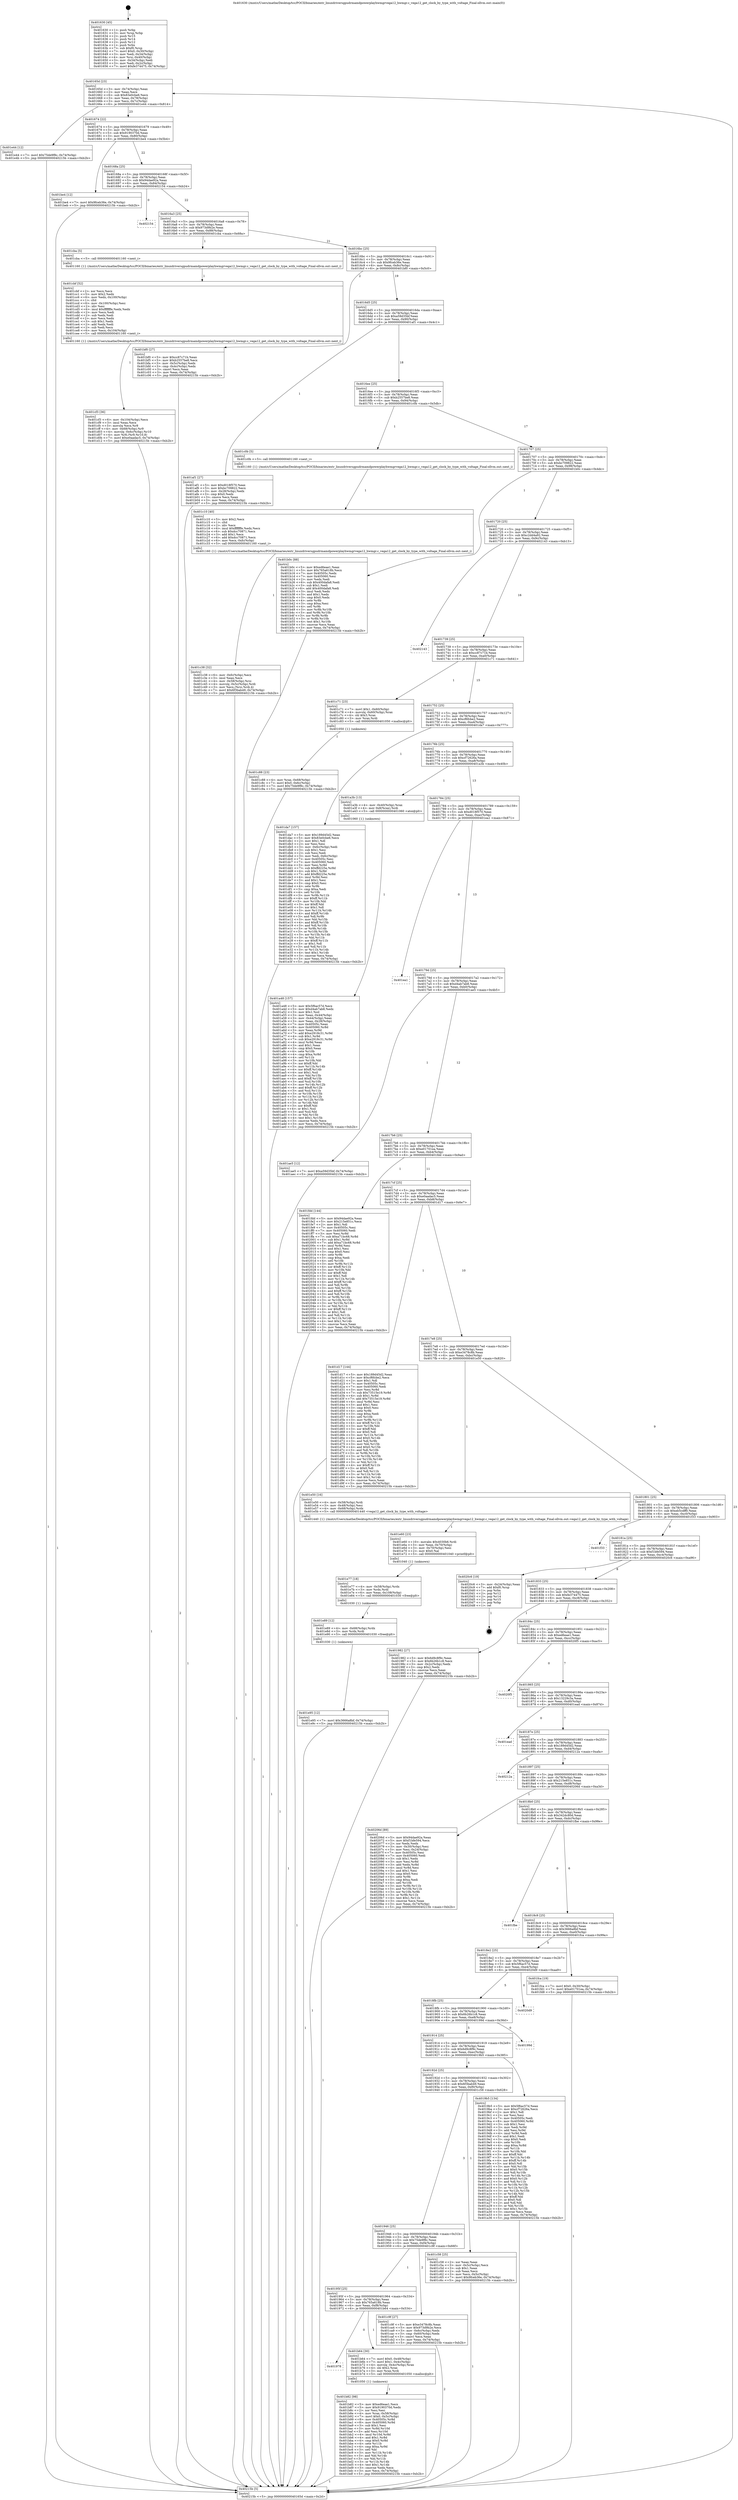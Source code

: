 digraph "0x401630" {
  label = "0x401630 (/mnt/c/Users/mathe/Desktop/tcc/POCII/binaries/extr_linuxdriversgpudrmamdpowerplayhwmgrvega12_hwmgr.c_vega12_get_clock_by_type_with_voltage_Final-ollvm.out::main(0))"
  labelloc = "t"
  node[shape=record]

  Entry [label="",width=0.3,height=0.3,shape=circle,fillcolor=black,style=filled]
  "0x40165d" [label="{
     0x40165d [23]\l
     | [instrs]\l
     &nbsp;&nbsp;0x40165d \<+3\>: mov -0x74(%rbp),%eax\l
     &nbsp;&nbsp;0x401660 \<+2\>: mov %eax,%ecx\l
     &nbsp;&nbsp;0x401662 \<+6\>: sub $0x83e0cbe6,%ecx\l
     &nbsp;&nbsp;0x401668 \<+3\>: mov %eax,-0x78(%rbp)\l
     &nbsp;&nbsp;0x40166b \<+3\>: mov %ecx,-0x7c(%rbp)\l
     &nbsp;&nbsp;0x40166e \<+6\>: je 0000000000401e44 \<main+0x814\>\l
  }"]
  "0x401e44" [label="{
     0x401e44 [12]\l
     | [instrs]\l
     &nbsp;&nbsp;0x401e44 \<+7\>: movl $0x75de9f8c,-0x74(%rbp)\l
     &nbsp;&nbsp;0x401e4b \<+5\>: jmp 000000000040215b \<main+0xb2b\>\l
  }"]
  "0x401674" [label="{
     0x401674 [22]\l
     | [instrs]\l
     &nbsp;&nbsp;0x401674 \<+5\>: jmp 0000000000401679 \<main+0x49\>\l
     &nbsp;&nbsp;0x401679 \<+3\>: mov -0x78(%rbp),%eax\l
     &nbsp;&nbsp;0x40167c \<+5\>: sub $0x9190370d,%eax\l
     &nbsp;&nbsp;0x401681 \<+3\>: mov %eax,-0x80(%rbp)\l
     &nbsp;&nbsp;0x401684 \<+6\>: je 0000000000401be4 \<main+0x5b4\>\l
  }"]
  Exit [label="",width=0.3,height=0.3,shape=circle,fillcolor=black,style=filled,peripheries=2]
  "0x401be4" [label="{
     0x401be4 [12]\l
     | [instrs]\l
     &nbsp;&nbsp;0x401be4 \<+7\>: movl $0x9fceb36e,-0x74(%rbp)\l
     &nbsp;&nbsp;0x401beb \<+5\>: jmp 000000000040215b \<main+0xb2b\>\l
  }"]
  "0x40168a" [label="{
     0x40168a [25]\l
     | [instrs]\l
     &nbsp;&nbsp;0x40168a \<+5\>: jmp 000000000040168f \<main+0x5f\>\l
     &nbsp;&nbsp;0x40168f \<+3\>: mov -0x78(%rbp),%eax\l
     &nbsp;&nbsp;0x401692 \<+5\>: sub $0x94dae92a,%eax\l
     &nbsp;&nbsp;0x401697 \<+6\>: mov %eax,-0x84(%rbp)\l
     &nbsp;&nbsp;0x40169d \<+6\>: je 0000000000402154 \<main+0xb24\>\l
  }"]
  "0x401e95" [label="{
     0x401e95 [12]\l
     | [instrs]\l
     &nbsp;&nbsp;0x401e95 \<+7\>: movl $0x3666a8bf,-0x74(%rbp)\l
     &nbsp;&nbsp;0x401e9c \<+5\>: jmp 000000000040215b \<main+0xb2b\>\l
  }"]
  "0x402154" [label="{
     0x402154\l
  }", style=dashed]
  "0x4016a3" [label="{
     0x4016a3 [25]\l
     | [instrs]\l
     &nbsp;&nbsp;0x4016a3 \<+5\>: jmp 00000000004016a8 \<main+0x78\>\l
     &nbsp;&nbsp;0x4016a8 \<+3\>: mov -0x78(%rbp),%eax\l
     &nbsp;&nbsp;0x4016ab \<+5\>: sub $0x973d9b2e,%eax\l
     &nbsp;&nbsp;0x4016b0 \<+6\>: mov %eax,-0x88(%rbp)\l
     &nbsp;&nbsp;0x4016b6 \<+6\>: je 0000000000401cba \<main+0x68a\>\l
  }"]
  "0x401e89" [label="{
     0x401e89 [12]\l
     | [instrs]\l
     &nbsp;&nbsp;0x401e89 \<+4\>: mov -0x68(%rbp),%rdx\l
     &nbsp;&nbsp;0x401e8d \<+3\>: mov %rdx,%rdi\l
     &nbsp;&nbsp;0x401e90 \<+5\>: call 0000000000401030 \<free@plt\>\l
     | [calls]\l
     &nbsp;&nbsp;0x401030 \{1\} (unknown)\l
  }"]
  "0x401cba" [label="{
     0x401cba [5]\l
     | [instrs]\l
     &nbsp;&nbsp;0x401cba \<+5\>: call 0000000000401160 \<next_i\>\l
     | [calls]\l
     &nbsp;&nbsp;0x401160 \{1\} (/mnt/c/Users/mathe/Desktop/tcc/POCII/binaries/extr_linuxdriversgpudrmamdpowerplayhwmgrvega12_hwmgr.c_vega12_get_clock_by_type_with_voltage_Final-ollvm.out::next_i)\l
  }"]
  "0x4016bc" [label="{
     0x4016bc [25]\l
     | [instrs]\l
     &nbsp;&nbsp;0x4016bc \<+5\>: jmp 00000000004016c1 \<main+0x91\>\l
     &nbsp;&nbsp;0x4016c1 \<+3\>: mov -0x78(%rbp),%eax\l
     &nbsp;&nbsp;0x4016c4 \<+5\>: sub $0x9fceb36e,%eax\l
     &nbsp;&nbsp;0x4016c9 \<+6\>: mov %eax,-0x8c(%rbp)\l
     &nbsp;&nbsp;0x4016cf \<+6\>: je 0000000000401bf0 \<main+0x5c0\>\l
  }"]
  "0x401e77" [label="{
     0x401e77 [18]\l
     | [instrs]\l
     &nbsp;&nbsp;0x401e77 \<+4\>: mov -0x58(%rbp),%rdx\l
     &nbsp;&nbsp;0x401e7b \<+3\>: mov %rdx,%rdi\l
     &nbsp;&nbsp;0x401e7e \<+6\>: mov %eax,-0x108(%rbp)\l
     &nbsp;&nbsp;0x401e84 \<+5\>: call 0000000000401030 \<free@plt\>\l
     | [calls]\l
     &nbsp;&nbsp;0x401030 \{1\} (unknown)\l
  }"]
  "0x401bf0" [label="{
     0x401bf0 [27]\l
     | [instrs]\l
     &nbsp;&nbsp;0x401bf0 \<+5\>: mov $0xcc87c71b,%eax\l
     &nbsp;&nbsp;0x401bf5 \<+5\>: mov $0xb2557be8,%ecx\l
     &nbsp;&nbsp;0x401bfa \<+3\>: mov -0x5c(%rbp),%edx\l
     &nbsp;&nbsp;0x401bfd \<+3\>: cmp -0x4c(%rbp),%edx\l
     &nbsp;&nbsp;0x401c00 \<+3\>: cmovl %ecx,%eax\l
     &nbsp;&nbsp;0x401c03 \<+3\>: mov %eax,-0x74(%rbp)\l
     &nbsp;&nbsp;0x401c06 \<+5\>: jmp 000000000040215b \<main+0xb2b\>\l
  }"]
  "0x4016d5" [label="{
     0x4016d5 [25]\l
     | [instrs]\l
     &nbsp;&nbsp;0x4016d5 \<+5\>: jmp 00000000004016da \<main+0xaa\>\l
     &nbsp;&nbsp;0x4016da \<+3\>: mov -0x78(%rbp),%eax\l
     &nbsp;&nbsp;0x4016dd \<+5\>: sub $0xa59d35bf,%eax\l
     &nbsp;&nbsp;0x4016e2 \<+6\>: mov %eax,-0x90(%rbp)\l
     &nbsp;&nbsp;0x4016e8 \<+6\>: je 0000000000401af1 \<main+0x4c1\>\l
  }"]
  "0x401e60" [label="{
     0x401e60 [23]\l
     | [instrs]\l
     &nbsp;&nbsp;0x401e60 \<+10\>: movabs $0x4030b6,%rdi\l
     &nbsp;&nbsp;0x401e6a \<+3\>: mov %eax,-0x70(%rbp)\l
     &nbsp;&nbsp;0x401e6d \<+3\>: mov -0x70(%rbp),%esi\l
     &nbsp;&nbsp;0x401e70 \<+2\>: mov $0x0,%al\l
     &nbsp;&nbsp;0x401e72 \<+5\>: call 0000000000401040 \<printf@plt\>\l
     | [calls]\l
     &nbsp;&nbsp;0x401040 \{1\} (unknown)\l
  }"]
  "0x401af1" [label="{
     0x401af1 [27]\l
     | [instrs]\l
     &nbsp;&nbsp;0x401af1 \<+5\>: mov $0xd018f570,%eax\l
     &nbsp;&nbsp;0x401af6 \<+5\>: mov $0xbc709822,%ecx\l
     &nbsp;&nbsp;0x401afb \<+3\>: mov -0x28(%rbp),%edx\l
     &nbsp;&nbsp;0x401afe \<+3\>: cmp $0x0,%edx\l
     &nbsp;&nbsp;0x401b01 \<+3\>: cmove %ecx,%eax\l
     &nbsp;&nbsp;0x401b04 \<+3\>: mov %eax,-0x74(%rbp)\l
     &nbsp;&nbsp;0x401b07 \<+5\>: jmp 000000000040215b \<main+0xb2b\>\l
  }"]
  "0x4016ee" [label="{
     0x4016ee [25]\l
     | [instrs]\l
     &nbsp;&nbsp;0x4016ee \<+5\>: jmp 00000000004016f3 \<main+0xc3\>\l
     &nbsp;&nbsp;0x4016f3 \<+3\>: mov -0x78(%rbp),%eax\l
     &nbsp;&nbsp;0x4016f6 \<+5\>: sub $0xb2557be8,%eax\l
     &nbsp;&nbsp;0x4016fb \<+6\>: mov %eax,-0x94(%rbp)\l
     &nbsp;&nbsp;0x401701 \<+6\>: je 0000000000401c0b \<main+0x5db\>\l
  }"]
  "0x401cf3" [label="{
     0x401cf3 [36]\l
     | [instrs]\l
     &nbsp;&nbsp;0x401cf3 \<+6\>: mov -0x104(%rbp),%ecx\l
     &nbsp;&nbsp;0x401cf9 \<+3\>: imul %eax,%ecx\l
     &nbsp;&nbsp;0x401cfc \<+3\>: movslq %ecx,%r8\l
     &nbsp;&nbsp;0x401cff \<+4\>: mov -0x68(%rbp),%r9\l
     &nbsp;&nbsp;0x401d03 \<+4\>: movslq -0x6c(%rbp),%r10\l
     &nbsp;&nbsp;0x401d07 \<+4\>: mov %r8,(%r9,%r10,8)\l
     &nbsp;&nbsp;0x401d0b \<+7\>: movl $0xe0aadac5,-0x74(%rbp)\l
     &nbsp;&nbsp;0x401d12 \<+5\>: jmp 000000000040215b \<main+0xb2b\>\l
  }"]
  "0x401c0b" [label="{
     0x401c0b [5]\l
     | [instrs]\l
     &nbsp;&nbsp;0x401c0b \<+5\>: call 0000000000401160 \<next_i\>\l
     | [calls]\l
     &nbsp;&nbsp;0x401160 \{1\} (/mnt/c/Users/mathe/Desktop/tcc/POCII/binaries/extr_linuxdriversgpudrmamdpowerplayhwmgrvega12_hwmgr.c_vega12_get_clock_by_type_with_voltage_Final-ollvm.out::next_i)\l
  }"]
  "0x401707" [label="{
     0x401707 [25]\l
     | [instrs]\l
     &nbsp;&nbsp;0x401707 \<+5\>: jmp 000000000040170c \<main+0xdc\>\l
     &nbsp;&nbsp;0x40170c \<+3\>: mov -0x78(%rbp),%eax\l
     &nbsp;&nbsp;0x40170f \<+5\>: sub $0xbc709822,%eax\l
     &nbsp;&nbsp;0x401714 \<+6\>: mov %eax,-0x98(%rbp)\l
     &nbsp;&nbsp;0x40171a \<+6\>: je 0000000000401b0c \<main+0x4dc\>\l
  }"]
  "0x401cbf" [label="{
     0x401cbf [52]\l
     | [instrs]\l
     &nbsp;&nbsp;0x401cbf \<+2\>: xor %ecx,%ecx\l
     &nbsp;&nbsp;0x401cc1 \<+5\>: mov $0x2,%edx\l
     &nbsp;&nbsp;0x401cc6 \<+6\>: mov %edx,-0x100(%rbp)\l
     &nbsp;&nbsp;0x401ccc \<+1\>: cltd\l
     &nbsp;&nbsp;0x401ccd \<+6\>: mov -0x100(%rbp),%esi\l
     &nbsp;&nbsp;0x401cd3 \<+2\>: idiv %esi\l
     &nbsp;&nbsp;0x401cd5 \<+6\>: imul $0xfffffffe,%edx,%edx\l
     &nbsp;&nbsp;0x401cdb \<+2\>: mov %ecx,%edi\l
     &nbsp;&nbsp;0x401cdd \<+2\>: sub %edx,%edi\l
     &nbsp;&nbsp;0x401cdf \<+2\>: mov %ecx,%edx\l
     &nbsp;&nbsp;0x401ce1 \<+3\>: sub $0x1,%edx\l
     &nbsp;&nbsp;0x401ce4 \<+2\>: add %edx,%edi\l
     &nbsp;&nbsp;0x401ce6 \<+2\>: sub %edi,%ecx\l
     &nbsp;&nbsp;0x401ce8 \<+6\>: mov %ecx,-0x104(%rbp)\l
     &nbsp;&nbsp;0x401cee \<+5\>: call 0000000000401160 \<next_i\>\l
     | [calls]\l
     &nbsp;&nbsp;0x401160 \{1\} (/mnt/c/Users/mathe/Desktop/tcc/POCII/binaries/extr_linuxdriversgpudrmamdpowerplayhwmgrvega12_hwmgr.c_vega12_get_clock_by_type_with_voltage_Final-ollvm.out::next_i)\l
  }"]
  "0x401b0c" [label="{
     0x401b0c [88]\l
     | [instrs]\l
     &nbsp;&nbsp;0x401b0c \<+5\>: mov $0xed6eae1,%eax\l
     &nbsp;&nbsp;0x401b11 \<+5\>: mov $0x765a618b,%ecx\l
     &nbsp;&nbsp;0x401b16 \<+7\>: mov 0x40505c,%edx\l
     &nbsp;&nbsp;0x401b1d \<+7\>: mov 0x405060,%esi\l
     &nbsp;&nbsp;0x401b24 \<+2\>: mov %edx,%edi\l
     &nbsp;&nbsp;0x401b26 \<+6\>: sub $0x400dafa8,%edi\l
     &nbsp;&nbsp;0x401b2c \<+3\>: sub $0x1,%edi\l
     &nbsp;&nbsp;0x401b2f \<+6\>: add $0x400dafa8,%edi\l
     &nbsp;&nbsp;0x401b35 \<+3\>: imul %edi,%edx\l
     &nbsp;&nbsp;0x401b38 \<+3\>: and $0x1,%edx\l
     &nbsp;&nbsp;0x401b3b \<+3\>: cmp $0x0,%edx\l
     &nbsp;&nbsp;0x401b3e \<+4\>: sete %r8b\l
     &nbsp;&nbsp;0x401b42 \<+3\>: cmp $0xa,%esi\l
     &nbsp;&nbsp;0x401b45 \<+4\>: setl %r9b\l
     &nbsp;&nbsp;0x401b49 \<+3\>: mov %r8b,%r10b\l
     &nbsp;&nbsp;0x401b4c \<+3\>: and %r9b,%r10b\l
     &nbsp;&nbsp;0x401b4f \<+3\>: xor %r9b,%r8b\l
     &nbsp;&nbsp;0x401b52 \<+3\>: or %r8b,%r10b\l
     &nbsp;&nbsp;0x401b55 \<+4\>: test $0x1,%r10b\l
     &nbsp;&nbsp;0x401b59 \<+3\>: cmovne %ecx,%eax\l
     &nbsp;&nbsp;0x401b5c \<+3\>: mov %eax,-0x74(%rbp)\l
     &nbsp;&nbsp;0x401b5f \<+5\>: jmp 000000000040215b \<main+0xb2b\>\l
  }"]
  "0x401720" [label="{
     0x401720 [25]\l
     | [instrs]\l
     &nbsp;&nbsp;0x401720 \<+5\>: jmp 0000000000401725 \<main+0xf5\>\l
     &nbsp;&nbsp;0x401725 \<+3\>: mov -0x78(%rbp),%eax\l
     &nbsp;&nbsp;0x401728 \<+5\>: sub $0xc2dd4a92,%eax\l
     &nbsp;&nbsp;0x40172d \<+6\>: mov %eax,-0x9c(%rbp)\l
     &nbsp;&nbsp;0x401733 \<+6\>: je 0000000000402143 \<main+0xb13\>\l
  }"]
  "0x401c88" [label="{
     0x401c88 [23]\l
     | [instrs]\l
     &nbsp;&nbsp;0x401c88 \<+4\>: mov %rax,-0x68(%rbp)\l
     &nbsp;&nbsp;0x401c8c \<+7\>: movl $0x0,-0x6c(%rbp)\l
     &nbsp;&nbsp;0x401c93 \<+7\>: movl $0x75de9f8c,-0x74(%rbp)\l
     &nbsp;&nbsp;0x401c9a \<+5\>: jmp 000000000040215b \<main+0xb2b\>\l
  }"]
  "0x402143" [label="{
     0x402143\l
  }", style=dashed]
  "0x401739" [label="{
     0x401739 [25]\l
     | [instrs]\l
     &nbsp;&nbsp;0x401739 \<+5\>: jmp 000000000040173e \<main+0x10e\>\l
     &nbsp;&nbsp;0x40173e \<+3\>: mov -0x78(%rbp),%eax\l
     &nbsp;&nbsp;0x401741 \<+5\>: sub $0xcc87c71b,%eax\l
     &nbsp;&nbsp;0x401746 \<+6\>: mov %eax,-0xa0(%rbp)\l
     &nbsp;&nbsp;0x40174c \<+6\>: je 0000000000401c71 \<main+0x641\>\l
  }"]
  "0x401c38" [label="{
     0x401c38 [32]\l
     | [instrs]\l
     &nbsp;&nbsp;0x401c38 \<+6\>: mov -0xfc(%rbp),%ecx\l
     &nbsp;&nbsp;0x401c3e \<+3\>: imul %eax,%ecx\l
     &nbsp;&nbsp;0x401c41 \<+4\>: mov -0x58(%rbp),%rsi\l
     &nbsp;&nbsp;0x401c45 \<+4\>: movslq -0x5c(%rbp),%rdi\l
     &nbsp;&nbsp;0x401c49 \<+3\>: mov %ecx,(%rsi,%rdi,4)\l
     &nbsp;&nbsp;0x401c4c \<+7\>: movl $0x6f3bab49,-0x74(%rbp)\l
     &nbsp;&nbsp;0x401c53 \<+5\>: jmp 000000000040215b \<main+0xb2b\>\l
  }"]
  "0x401c71" [label="{
     0x401c71 [23]\l
     | [instrs]\l
     &nbsp;&nbsp;0x401c71 \<+7\>: movl $0x1,-0x60(%rbp)\l
     &nbsp;&nbsp;0x401c78 \<+4\>: movslq -0x60(%rbp),%rax\l
     &nbsp;&nbsp;0x401c7c \<+4\>: shl $0x3,%rax\l
     &nbsp;&nbsp;0x401c80 \<+3\>: mov %rax,%rdi\l
     &nbsp;&nbsp;0x401c83 \<+5\>: call 0000000000401050 \<malloc@plt\>\l
     | [calls]\l
     &nbsp;&nbsp;0x401050 \{1\} (unknown)\l
  }"]
  "0x401752" [label="{
     0x401752 [25]\l
     | [instrs]\l
     &nbsp;&nbsp;0x401752 \<+5\>: jmp 0000000000401757 \<main+0x127\>\l
     &nbsp;&nbsp;0x401757 \<+3\>: mov -0x78(%rbp),%eax\l
     &nbsp;&nbsp;0x40175a \<+5\>: sub $0xcf6fcbe2,%eax\l
     &nbsp;&nbsp;0x40175f \<+6\>: mov %eax,-0xa4(%rbp)\l
     &nbsp;&nbsp;0x401765 \<+6\>: je 0000000000401da7 \<main+0x777\>\l
  }"]
  "0x401c10" [label="{
     0x401c10 [40]\l
     | [instrs]\l
     &nbsp;&nbsp;0x401c10 \<+5\>: mov $0x2,%ecx\l
     &nbsp;&nbsp;0x401c15 \<+1\>: cltd\l
     &nbsp;&nbsp;0x401c16 \<+2\>: idiv %ecx\l
     &nbsp;&nbsp;0x401c18 \<+6\>: imul $0xfffffffe,%edx,%ecx\l
     &nbsp;&nbsp;0x401c1e \<+6\>: sub $0xdcc70871,%ecx\l
     &nbsp;&nbsp;0x401c24 \<+3\>: add $0x1,%ecx\l
     &nbsp;&nbsp;0x401c27 \<+6\>: add $0xdcc70871,%ecx\l
     &nbsp;&nbsp;0x401c2d \<+6\>: mov %ecx,-0xfc(%rbp)\l
     &nbsp;&nbsp;0x401c33 \<+5\>: call 0000000000401160 \<next_i\>\l
     | [calls]\l
     &nbsp;&nbsp;0x401160 \{1\} (/mnt/c/Users/mathe/Desktop/tcc/POCII/binaries/extr_linuxdriversgpudrmamdpowerplayhwmgrvega12_hwmgr.c_vega12_get_clock_by_type_with_voltage_Final-ollvm.out::next_i)\l
  }"]
  "0x401da7" [label="{
     0x401da7 [157]\l
     | [instrs]\l
     &nbsp;&nbsp;0x401da7 \<+5\>: mov $0x189d45d2,%eax\l
     &nbsp;&nbsp;0x401dac \<+5\>: mov $0x83e0cbe6,%ecx\l
     &nbsp;&nbsp;0x401db1 \<+2\>: mov $0x1,%dl\l
     &nbsp;&nbsp;0x401db3 \<+2\>: xor %esi,%esi\l
     &nbsp;&nbsp;0x401db5 \<+3\>: mov -0x6c(%rbp),%edi\l
     &nbsp;&nbsp;0x401db8 \<+3\>: sub $0x1,%esi\l
     &nbsp;&nbsp;0x401dbb \<+2\>: sub %esi,%edi\l
     &nbsp;&nbsp;0x401dbd \<+3\>: mov %edi,-0x6c(%rbp)\l
     &nbsp;&nbsp;0x401dc0 \<+7\>: mov 0x40505c,%esi\l
     &nbsp;&nbsp;0x401dc7 \<+7\>: mov 0x405060,%edi\l
     &nbsp;&nbsp;0x401dce \<+3\>: mov %esi,%r8d\l
     &nbsp;&nbsp;0x401dd1 \<+7\>: sub $0xffd225e,%r8d\l
     &nbsp;&nbsp;0x401dd8 \<+4\>: sub $0x1,%r8d\l
     &nbsp;&nbsp;0x401ddc \<+7\>: add $0xffd225e,%r8d\l
     &nbsp;&nbsp;0x401de3 \<+4\>: imul %r8d,%esi\l
     &nbsp;&nbsp;0x401de7 \<+3\>: and $0x1,%esi\l
     &nbsp;&nbsp;0x401dea \<+3\>: cmp $0x0,%esi\l
     &nbsp;&nbsp;0x401ded \<+4\>: sete %r9b\l
     &nbsp;&nbsp;0x401df1 \<+3\>: cmp $0xa,%edi\l
     &nbsp;&nbsp;0x401df4 \<+4\>: setl %r10b\l
     &nbsp;&nbsp;0x401df8 \<+3\>: mov %r9b,%r11b\l
     &nbsp;&nbsp;0x401dfb \<+4\>: xor $0xff,%r11b\l
     &nbsp;&nbsp;0x401dff \<+3\>: mov %r10b,%bl\l
     &nbsp;&nbsp;0x401e02 \<+3\>: xor $0xff,%bl\l
     &nbsp;&nbsp;0x401e05 \<+3\>: xor $0x1,%dl\l
     &nbsp;&nbsp;0x401e08 \<+3\>: mov %r11b,%r14b\l
     &nbsp;&nbsp;0x401e0b \<+4\>: and $0xff,%r14b\l
     &nbsp;&nbsp;0x401e0f \<+3\>: and %dl,%r9b\l
     &nbsp;&nbsp;0x401e12 \<+3\>: mov %bl,%r15b\l
     &nbsp;&nbsp;0x401e15 \<+4\>: and $0xff,%r15b\l
     &nbsp;&nbsp;0x401e19 \<+3\>: and %dl,%r10b\l
     &nbsp;&nbsp;0x401e1c \<+3\>: or %r9b,%r14b\l
     &nbsp;&nbsp;0x401e1f \<+3\>: or %r10b,%r15b\l
     &nbsp;&nbsp;0x401e22 \<+3\>: xor %r15b,%r14b\l
     &nbsp;&nbsp;0x401e25 \<+3\>: or %bl,%r11b\l
     &nbsp;&nbsp;0x401e28 \<+4\>: xor $0xff,%r11b\l
     &nbsp;&nbsp;0x401e2c \<+3\>: or $0x1,%dl\l
     &nbsp;&nbsp;0x401e2f \<+3\>: and %dl,%r11b\l
     &nbsp;&nbsp;0x401e32 \<+3\>: or %r11b,%r14b\l
     &nbsp;&nbsp;0x401e35 \<+4\>: test $0x1,%r14b\l
     &nbsp;&nbsp;0x401e39 \<+3\>: cmovne %ecx,%eax\l
     &nbsp;&nbsp;0x401e3c \<+3\>: mov %eax,-0x74(%rbp)\l
     &nbsp;&nbsp;0x401e3f \<+5\>: jmp 000000000040215b \<main+0xb2b\>\l
  }"]
  "0x40176b" [label="{
     0x40176b [25]\l
     | [instrs]\l
     &nbsp;&nbsp;0x40176b \<+5\>: jmp 0000000000401770 \<main+0x140\>\l
     &nbsp;&nbsp;0x401770 \<+3\>: mov -0x78(%rbp),%eax\l
     &nbsp;&nbsp;0x401773 \<+5\>: sub $0xcf72626a,%eax\l
     &nbsp;&nbsp;0x401778 \<+6\>: mov %eax,-0xa8(%rbp)\l
     &nbsp;&nbsp;0x40177e \<+6\>: je 0000000000401a3b \<main+0x40b\>\l
  }"]
  "0x401b82" [label="{
     0x401b82 [98]\l
     | [instrs]\l
     &nbsp;&nbsp;0x401b82 \<+5\>: mov $0xed6eae1,%ecx\l
     &nbsp;&nbsp;0x401b87 \<+5\>: mov $0x9190370d,%edx\l
     &nbsp;&nbsp;0x401b8c \<+2\>: xor %esi,%esi\l
     &nbsp;&nbsp;0x401b8e \<+4\>: mov %rax,-0x58(%rbp)\l
     &nbsp;&nbsp;0x401b92 \<+7\>: movl $0x0,-0x5c(%rbp)\l
     &nbsp;&nbsp;0x401b99 \<+8\>: mov 0x40505c,%r8d\l
     &nbsp;&nbsp;0x401ba1 \<+8\>: mov 0x405060,%r9d\l
     &nbsp;&nbsp;0x401ba9 \<+3\>: sub $0x1,%esi\l
     &nbsp;&nbsp;0x401bac \<+3\>: mov %r8d,%r10d\l
     &nbsp;&nbsp;0x401baf \<+3\>: add %esi,%r10d\l
     &nbsp;&nbsp;0x401bb2 \<+4\>: imul %r10d,%r8d\l
     &nbsp;&nbsp;0x401bb6 \<+4\>: and $0x1,%r8d\l
     &nbsp;&nbsp;0x401bba \<+4\>: cmp $0x0,%r8d\l
     &nbsp;&nbsp;0x401bbe \<+4\>: sete %r11b\l
     &nbsp;&nbsp;0x401bc2 \<+4\>: cmp $0xa,%r9d\l
     &nbsp;&nbsp;0x401bc6 \<+3\>: setl %bl\l
     &nbsp;&nbsp;0x401bc9 \<+3\>: mov %r11b,%r14b\l
     &nbsp;&nbsp;0x401bcc \<+3\>: and %bl,%r14b\l
     &nbsp;&nbsp;0x401bcf \<+3\>: xor %bl,%r11b\l
     &nbsp;&nbsp;0x401bd2 \<+3\>: or %r11b,%r14b\l
     &nbsp;&nbsp;0x401bd5 \<+4\>: test $0x1,%r14b\l
     &nbsp;&nbsp;0x401bd9 \<+3\>: cmovne %edx,%ecx\l
     &nbsp;&nbsp;0x401bdc \<+3\>: mov %ecx,-0x74(%rbp)\l
     &nbsp;&nbsp;0x401bdf \<+5\>: jmp 000000000040215b \<main+0xb2b\>\l
  }"]
  "0x401a3b" [label="{
     0x401a3b [13]\l
     | [instrs]\l
     &nbsp;&nbsp;0x401a3b \<+4\>: mov -0x40(%rbp),%rax\l
     &nbsp;&nbsp;0x401a3f \<+4\>: mov 0x8(%rax),%rdi\l
     &nbsp;&nbsp;0x401a43 \<+5\>: call 0000000000401060 \<atoi@plt\>\l
     | [calls]\l
     &nbsp;&nbsp;0x401060 \{1\} (unknown)\l
  }"]
  "0x401784" [label="{
     0x401784 [25]\l
     | [instrs]\l
     &nbsp;&nbsp;0x401784 \<+5\>: jmp 0000000000401789 \<main+0x159\>\l
     &nbsp;&nbsp;0x401789 \<+3\>: mov -0x78(%rbp),%eax\l
     &nbsp;&nbsp;0x40178c \<+5\>: sub $0xd018f570,%eax\l
     &nbsp;&nbsp;0x401791 \<+6\>: mov %eax,-0xac(%rbp)\l
     &nbsp;&nbsp;0x401797 \<+6\>: je 0000000000401ea1 \<main+0x871\>\l
  }"]
  "0x401978" [label="{
     0x401978\l
  }", style=dashed]
  "0x401ea1" [label="{
     0x401ea1\l
  }", style=dashed]
  "0x40179d" [label="{
     0x40179d [25]\l
     | [instrs]\l
     &nbsp;&nbsp;0x40179d \<+5\>: jmp 00000000004017a2 \<main+0x172\>\l
     &nbsp;&nbsp;0x4017a2 \<+3\>: mov -0x78(%rbp),%eax\l
     &nbsp;&nbsp;0x4017a5 \<+5\>: sub $0xd4ab7ab8,%eax\l
     &nbsp;&nbsp;0x4017aa \<+6\>: mov %eax,-0xb0(%rbp)\l
     &nbsp;&nbsp;0x4017b0 \<+6\>: je 0000000000401ae5 \<main+0x4b5\>\l
  }"]
  "0x401b64" [label="{
     0x401b64 [30]\l
     | [instrs]\l
     &nbsp;&nbsp;0x401b64 \<+7\>: movl $0x0,-0x48(%rbp)\l
     &nbsp;&nbsp;0x401b6b \<+7\>: movl $0x1,-0x4c(%rbp)\l
     &nbsp;&nbsp;0x401b72 \<+4\>: movslq -0x4c(%rbp),%rax\l
     &nbsp;&nbsp;0x401b76 \<+4\>: shl $0x2,%rax\l
     &nbsp;&nbsp;0x401b7a \<+3\>: mov %rax,%rdi\l
     &nbsp;&nbsp;0x401b7d \<+5\>: call 0000000000401050 \<malloc@plt\>\l
     | [calls]\l
     &nbsp;&nbsp;0x401050 \{1\} (unknown)\l
  }"]
  "0x401ae5" [label="{
     0x401ae5 [12]\l
     | [instrs]\l
     &nbsp;&nbsp;0x401ae5 \<+7\>: movl $0xa59d35bf,-0x74(%rbp)\l
     &nbsp;&nbsp;0x401aec \<+5\>: jmp 000000000040215b \<main+0xb2b\>\l
  }"]
  "0x4017b6" [label="{
     0x4017b6 [25]\l
     | [instrs]\l
     &nbsp;&nbsp;0x4017b6 \<+5\>: jmp 00000000004017bb \<main+0x18b\>\l
     &nbsp;&nbsp;0x4017bb \<+3\>: mov -0x78(%rbp),%eax\l
     &nbsp;&nbsp;0x4017be \<+5\>: sub $0xe01701ea,%eax\l
     &nbsp;&nbsp;0x4017c3 \<+6\>: mov %eax,-0xb4(%rbp)\l
     &nbsp;&nbsp;0x4017c9 \<+6\>: je 0000000000401fdd \<main+0x9ad\>\l
  }"]
  "0x40195f" [label="{
     0x40195f [25]\l
     | [instrs]\l
     &nbsp;&nbsp;0x40195f \<+5\>: jmp 0000000000401964 \<main+0x334\>\l
     &nbsp;&nbsp;0x401964 \<+3\>: mov -0x78(%rbp),%eax\l
     &nbsp;&nbsp;0x401967 \<+5\>: sub $0x765a618b,%eax\l
     &nbsp;&nbsp;0x40196c \<+6\>: mov %eax,-0xf8(%rbp)\l
     &nbsp;&nbsp;0x401972 \<+6\>: je 0000000000401b64 \<main+0x534\>\l
  }"]
  "0x401fdd" [label="{
     0x401fdd [144]\l
     | [instrs]\l
     &nbsp;&nbsp;0x401fdd \<+5\>: mov $0x94dae92a,%eax\l
     &nbsp;&nbsp;0x401fe2 \<+5\>: mov $0x215e851c,%ecx\l
     &nbsp;&nbsp;0x401fe7 \<+2\>: mov $0x1,%dl\l
     &nbsp;&nbsp;0x401fe9 \<+7\>: mov 0x40505c,%esi\l
     &nbsp;&nbsp;0x401ff0 \<+7\>: mov 0x405060,%edi\l
     &nbsp;&nbsp;0x401ff7 \<+3\>: mov %esi,%r8d\l
     &nbsp;&nbsp;0x401ffa \<+7\>: sub $0xa71bc68,%r8d\l
     &nbsp;&nbsp;0x402001 \<+4\>: sub $0x1,%r8d\l
     &nbsp;&nbsp;0x402005 \<+7\>: add $0xa71bc68,%r8d\l
     &nbsp;&nbsp;0x40200c \<+4\>: imul %r8d,%esi\l
     &nbsp;&nbsp;0x402010 \<+3\>: and $0x1,%esi\l
     &nbsp;&nbsp;0x402013 \<+3\>: cmp $0x0,%esi\l
     &nbsp;&nbsp;0x402016 \<+4\>: sete %r9b\l
     &nbsp;&nbsp;0x40201a \<+3\>: cmp $0xa,%edi\l
     &nbsp;&nbsp;0x40201d \<+4\>: setl %r10b\l
     &nbsp;&nbsp;0x402021 \<+3\>: mov %r9b,%r11b\l
     &nbsp;&nbsp;0x402024 \<+4\>: xor $0xff,%r11b\l
     &nbsp;&nbsp;0x402028 \<+3\>: mov %r10b,%bl\l
     &nbsp;&nbsp;0x40202b \<+3\>: xor $0xff,%bl\l
     &nbsp;&nbsp;0x40202e \<+3\>: xor $0x1,%dl\l
     &nbsp;&nbsp;0x402031 \<+3\>: mov %r11b,%r14b\l
     &nbsp;&nbsp;0x402034 \<+4\>: and $0xff,%r14b\l
     &nbsp;&nbsp;0x402038 \<+3\>: and %dl,%r9b\l
     &nbsp;&nbsp;0x40203b \<+3\>: mov %bl,%r15b\l
     &nbsp;&nbsp;0x40203e \<+4\>: and $0xff,%r15b\l
     &nbsp;&nbsp;0x402042 \<+3\>: and %dl,%r10b\l
     &nbsp;&nbsp;0x402045 \<+3\>: or %r9b,%r14b\l
     &nbsp;&nbsp;0x402048 \<+3\>: or %r10b,%r15b\l
     &nbsp;&nbsp;0x40204b \<+3\>: xor %r15b,%r14b\l
     &nbsp;&nbsp;0x40204e \<+3\>: or %bl,%r11b\l
     &nbsp;&nbsp;0x402051 \<+4\>: xor $0xff,%r11b\l
     &nbsp;&nbsp;0x402055 \<+3\>: or $0x1,%dl\l
     &nbsp;&nbsp;0x402058 \<+3\>: and %dl,%r11b\l
     &nbsp;&nbsp;0x40205b \<+3\>: or %r11b,%r14b\l
     &nbsp;&nbsp;0x40205e \<+4\>: test $0x1,%r14b\l
     &nbsp;&nbsp;0x402062 \<+3\>: cmovne %ecx,%eax\l
     &nbsp;&nbsp;0x402065 \<+3\>: mov %eax,-0x74(%rbp)\l
     &nbsp;&nbsp;0x402068 \<+5\>: jmp 000000000040215b \<main+0xb2b\>\l
  }"]
  "0x4017cf" [label="{
     0x4017cf [25]\l
     | [instrs]\l
     &nbsp;&nbsp;0x4017cf \<+5\>: jmp 00000000004017d4 \<main+0x1a4\>\l
     &nbsp;&nbsp;0x4017d4 \<+3\>: mov -0x78(%rbp),%eax\l
     &nbsp;&nbsp;0x4017d7 \<+5\>: sub $0xe0aadac5,%eax\l
     &nbsp;&nbsp;0x4017dc \<+6\>: mov %eax,-0xb8(%rbp)\l
     &nbsp;&nbsp;0x4017e2 \<+6\>: je 0000000000401d17 \<main+0x6e7\>\l
  }"]
  "0x401c9f" [label="{
     0x401c9f [27]\l
     | [instrs]\l
     &nbsp;&nbsp;0x401c9f \<+5\>: mov $0xe3478c8b,%eax\l
     &nbsp;&nbsp;0x401ca4 \<+5\>: mov $0x973d9b2e,%ecx\l
     &nbsp;&nbsp;0x401ca9 \<+3\>: mov -0x6c(%rbp),%edx\l
     &nbsp;&nbsp;0x401cac \<+3\>: cmp -0x60(%rbp),%edx\l
     &nbsp;&nbsp;0x401caf \<+3\>: cmovl %ecx,%eax\l
     &nbsp;&nbsp;0x401cb2 \<+3\>: mov %eax,-0x74(%rbp)\l
     &nbsp;&nbsp;0x401cb5 \<+5\>: jmp 000000000040215b \<main+0xb2b\>\l
  }"]
  "0x401d17" [label="{
     0x401d17 [144]\l
     | [instrs]\l
     &nbsp;&nbsp;0x401d17 \<+5\>: mov $0x189d45d2,%eax\l
     &nbsp;&nbsp;0x401d1c \<+5\>: mov $0xcf6fcbe2,%ecx\l
     &nbsp;&nbsp;0x401d21 \<+2\>: mov $0x1,%dl\l
     &nbsp;&nbsp;0x401d23 \<+7\>: mov 0x40505c,%esi\l
     &nbsp;&nbsp;0x401d2a \<+7\>: mov 0x405060,%edi\l
     &nbsp;&nbsp;0x401d31 \<+3\>: mov %esi,%r8d\l
     &nbsp;&nbsp;0x401d34 \<+7\>: sub $0x73515e19,%r8d\l
     &nbsp;&nbsp;0x401d3b \<+4\>: sub $0x1,%r8d\l
     &nbsp;&nbsp;0x401d3f \<+7\>: add $0x73515e19,%r8d\l
     &nbsp;&nbsp;0x401d46 \<+4\>: imul %r8d,%esi\l
     &nbsp;&nbsp;0x401d4a \<+3\>: and $0x1,%esi\l
     &nbsp;&nbsp;0x401d4d \<+3\>: cmp $0x0,%esi\l
     &nbsp;&nbsp;0x401d50 \<+4\>: sete %r9b\l
     &nbsp;&nbsp;0x401d54 \<+3\>: cmp $0xa,%edi\l
     &nbsp;&nbsp;0x401d57 \<+4\>: setl %r10b\l
     &nbsp;&nbsp;0x401d5b \<+3\>: mov %r9b,%r11b\l
     &nbsp;&nbsp;0x401d5e \<+4\>: xor $0xff,%r11b\l
     &nbsp;&nbsp;0x401d62 \<+3\>: mov %r10b,%bl\l
     &nbsp;&nbsp;0x401d65 \<+3\>: xor $0xff,%bl\l
     &nbsp;&nbsp;0x401d68 \<+3\>: xor $0x0,%dl\l
     &nbsp;&nbsp;0x401d6b \<+3\>: mov %r11b,%r14b\l
     &nbsp;&nbsp;0x401d6e \<+4\>: and $0x0,%r14b\l
     &nbsp;&nbsp;0x401d72 \<+3\>: and %dl,%r9b\l
     &nbsp;&nbsp;0x401d75 \<+3\>: mov %bl,%r15b\l
     &nbsp;&nbsp;0x401d78 \<+4\>: and $0x0,%r15b\l
     &nbsp;&nbsp;0x401d7c \<+3\>: and %dl,%r10b\l
     &nbsp;&nbsp;0x401d7f \<+3\>: or %r9b,%r14b\l
     &nbsp;&nbsp;0x401d82 \<+3\>: or %r10b,%r15b\l
     &nbsp;&nbsp;0x401d85 \<+3\>: xor %r15b,%r14b\l
     &nbsp;&nbsp;0x401d88 \<+3\>: or %bl,%r11b\l
     &nbsp;&nbsp;0x401d8b \<+4\>: xor $0xff,%r11b\l
     &nbsp;&nbsp;0x401d8f \<+3\>: or $0x0,%dl\l
     &nbsp;&nbsp;0x401d92 \<+3\>: and %dl,%r11b\l
     &nbsp;&nbsp;0x401d95 \<+3\>: or %r11b,%r14b\l
     &nbsp;&nbsp;0x401d98 \<+4\>: test $0x1,%r14b\l
     &nbsp;&nbsp;0x401d9c \<+3\>: cmovne %ecx,%eax\l
     &nbsp;&nbsp;0x401d9f \<+3\>: mov %eax,-0x74(%rbp)\l
     &nbsp;&nbsp;0x401da2 \<+5\>: jmp 000000000040215b \<main+0xb2b\>\l
  }"]
  "0x4017e8" [label="{
     0x4017e8 [25]\l
     | [instrs]\l
     &nbsp;&nbsp;0x4017e8 \<+5\>: jmp 00000000004017ed \<main+0x1bd\>\l
     &nbsp;&nbsp;0x4017ed \<+3\>: mov -0x78(%rbp),%eax\l
     &nbsp;&nbsp;0x4017f0 \<+5\>: sub $0xe3478c8b,%eax\l
     &nbsp;&nbsp;0x4017f5 \<+6\>: mov %eax,-0xbc(%rbp)\l
     &nbsp;&nbsp;0x4017fb \<+6\>: je 0000000000401e50 \<main+0x820\>\l
  }"]
  "0x401946" [label="{
     0x401946 [25]\l
     | [instrs]\l
     &nbsp;&nbsp;0x401946 \<+5\>: jmp 000000000040194b \<main+0x31b\>\l
     &nbsp;&nbsp;0x40194b \<+3\>: mov -0x78(%rbp),%eax\l
     &nbsp;&nbsp;0x40194e \<+5\>: sub $0x75de9f8c,%eax\l
     &nbsp;&nbsp;0x401953 \<+6\>: mov %eax,-0xf4(%rbp)\l
     &nbsp;&nbsp;0x401959 \<+6\>: je 0000000000401c9f \<main+0x66f\>\l
  }"]
  "0x401e50" [label="{
     0x401e50 [16]\l
     | [instrs]\l
     &nbsp;&nbsp;0x401e50 \<+4\>: mov -0x58(%rbp),%rdi\l
     &nbsp;&nbsp;0x401e54 \<+3\>: mov -0x48(%rbp),%esi\l
     &nbsp;&nbsp;0x401e57 \<+4\>: mov -0x68(%rbp),%rdx\l
     &nbsp;&nbsp;0x401e5b \<+5\>: call 0000000000401440 \<vega12_get_clock_by_type_with_voltage\>\l
     | [calls]\l
     &nbsp;&nbsp;0x401440 \{1\} (/mnt/c/Users/mathe/Desktop/tcc/POCII/binaries/extr_linuxdriversgpudrmamdpowerplayhwmgrvega12_hwmgr.c_vega12_get_clock_by_type_with_voltage_Final-ollvm.out::vega12_get_clock_by_type_with_voltage)\l
  }"]
  "0x401801" [label="{
     0x401801 [25]\l
     | [instrs]\l
     &nbsp;&nbsp;0x401801 \<+5\>: jmp 0000000000401806 \<main+0x1d6\>\l
     &nbsp;&nbsp;0x401806 \<+3\>: mov -0x78(%rbp),%eax\l
     &nbsp;&nbsp;0x401809 \<+5\>: sub $0xeb5cdff0,%eax\l
     &nbsp;&nbsp;0x40180e \<+6\>: mov %eax,-0xc0(%rbp)\l
     &nbsp;&nbsp;0x401814 \<+6\>: je 0000000000401f33 \<main+0x903\>\l
  }"]
  "0x401c58" [label="{
     0x401c58 [25]\l
     | [instrs]\l
     &nbsp;&nbsp;0x401c58 \<+2\>: xor %eax,%eax\l
     &nbsp;&nbsp;0x401c5a \<+3\>: mov -0x5c(%rbp),%ecx\l
     &nbsp;&nbsp;0x401c5d \<+3\>: sub $0x1,%eax\l
     &nbsp;&nbsp;0x401c60 \<+2\>: sub %eax,%ecx\l
     &nbsp;&nbsp;0x401c62 \<+3\>: mov %ecx,-0x5c(%rbp)\l
     &nbsp;&nbsp;0x401c65 \<+7\>: movl $0x9fceb36e,-0x74(%rbp)\l
     &nbsp;&nbsp;0x401c6c \<+5\>: jmp 000000000040215b \<main+0xb2b\>\l
  }"]
  "0x401f33" [label="{
     0x401f33\l
  }", style=dashed]
  "0x40181a" [label="{
     0x40181a [25]\l
     | [instrs]\l
     &nbsp;&nbsp;0x40181a \<+5\>: jmp 000000000040181f \<main+0x1ef\>\l
     &nbsp;&nbsp;0x40181f \<+3\>: mov -0x78(%rbp),%eax\l
     &nbsp;&nbsp;0x401822 \<+5\>: sub $0xf1bfe594,%eax\l
     &nbsp;&nbsp;0x401827 \<+6\>: mov %eax,-0xc4(%rbp)\l
     &nbsp;&nbsp;0x40182d \<+6\>: je 00000000004020c6 \<main+0xa96\>\l
  }"]
  "0x401a48" [label="{
     0x401a48 [157]\l
     | [instrs]\l
     &nbsp;&nbsp;0x401a48 \<+5\>: mov $0x5f6ac57d,%ecx\l
     &nbsp;&nbsp;0x401a4d \<+5\>: mov $0xd4ab7ab8,%edx\l
     &nbsp;&nbsp;0x401a52 \<+3\>: mov $0x1,%sil\l
     &nbsp;&nbsp;0x401a55 \<+3\>: mov %eax,-0x44(%rbp)\l
     &nbsp;&nbsp;0x401a58 \<+3\>: mov -0x44(%rbp),%eax\l
     &nbsp;&nbsp;0x401a5b \<+3\>: mov %eax,-0x28(%rbp)\l
     &nbsp;&nbsp;0x401a5e \<+7\>: mov 0x40505c,%eax\l
     &nbsp;&nbsp;0x401a65 \<+8\>: mov 0x405060,%r8d\l
     &nbsp;&nbsp;0x401a6d \<+3\>: mov %eax,%r9d\l
     &nbsp;&nbsp;0x401a70 \<+7\>: add $0xe2918c31,%r9d\l
     &nbsp;&nbsp;0x401a77 \<+4\>: sub $0x1,%r9d\l
     &nbsp;&nbsp;0x401a7b \<+7\>: sub $0xe2918c31,%r9d\l
     &nbsp;&nbsp;0x401a82 \<+4\>: imul %r9d,%eax\l
     &nbsp;&nbsp;0x401a86 \<+3\>: and $0x1,%eax\l
     &nbsp;&nbsp;0x401a89 \<+3\>: cmp $0x0,%eax\l
     &nbsp;&nbsp;0x401a8c \<+4\>: sete %r10b\l
     &nbsp;&nbsp;0x401a90 \<+4\>: cmp $0xa,%r8d\l
     &nbsp;&nbsp;0x401a94 \<+4\>: setl %r11b\l
     &nbsp;&nbsp;0x401a98 \<+3\>: mov %r10b,%bl\l
     &nbsp;&nbsp;0x401a9b \<+3\>: xor $0xff,%bl\l
     &nbsp;&nbsp;0x401a9e \<+3\>: mov %r11b,%r14b\l
     &nbsp;&nbsp;0x401aa1 \<+4\>: xor $0xff,%r14b\l
     &nbsp;&nbsp;0x401aa5 \<+4\>: xor $0x1,%sil\l
     &nbsp;&nbsp;0x401aa9 \<+3\>: mov %bl,%r15b\l
     &nbsp;&nbsp;0x401aac \<+4\>: and $0xff,%r15b\l
     &nbsp;&nbsp;0x401ab0 \<+3\>: and %sil,%r10b\l
     &nbsp;&nbsp;0x401ab3 \<+3\>: mov %r14b,%r12b\l
     &nbsp;&nbsp;0x401ab6 \<+4\>: and $0xff,%r12b\l
     &nbsp;&nbsp;0x401aba \<+3\>: and %sil,%r11b\l
     &nbsp;&nbsp;0x401abd \<+3\>: or %r10b,%r15b\l
     &nbsp;&nbsp;0x401ac0 \<+3\>: or %r11b,%r12b\l
     &nbsp;&nbsp;0x401ac3 \<+3\>: xor %r12b,%r15b\l
     &nbsp;&nbsp;0x401ac6 \<+3\>: or %r14b,%bl\l
     &nbsp;&nbsp;0x401ac9 \<+3\>: xor $0xff,%bl\l
     &nbsp;&nbsp;0x401acc \<+4\>: or $0x1,%sil\l
     &nbsp;&nbsp;0x401ad0 \<+3\>: and %sil,%bl\l
     &nbsp;&nbsp;0x401ad3 \<+3\>: or %bl,%r15b\l
     &nbsp;&nbsp;0x401ad6 \<+4\>: test $0x1,%r15b\l
     &nbsp;&nbsp;0x401ada \<+3\>: cmovne %edx,%ecx\l
     &nbsp;&nbsp;0x401add \<+3\>: mov %ecx,-0x74(%rbp)\l
     &nbsp;&nbsp;0x401ae0 \<+5\>: jmp 000000000040215b \<main+0xb2b\>\l
  }"]
  "0x4020c6" [label="{
     0x4020c6 [19]\l
     | [instrs]\l
     &nbsp;&nbsp;0x4020c6 \<+3\>: mov -0x24(%rbp),%eax\l
     &nbsp;&nbsp;0x4020c9 \<+7\>: add $0xf0,%rsp\l
     &nbsp;&nbsp;0x4020d0 \<+1\>: pop %rbx\l
     &nbsp;&nbsp;0x4020d1 \<+2\>: pop %r12\l
     &nbsp;&nbsp;0x4020d3 \<+2\>: pop %r14\l
     &nbsp;&nbsp;0x4020d5 \<+2\>: pop %r15\l
     &nbsp;&nbsp;0x4020d7 \<+1\>: pop %rbp\l
     &nbsp;&nbsp;0x4020d8 \<+1\>: ret\l
  }"]
  "0x401833" [label="{
     0x401833 [25]\l
     | [instrs]\l
     &nbsp;&nbsp;0x401833 \<+5\>: jmp 0000000000401838 \<main+0x208\>\l
     &nbsp;&nbsp;0x401838 \<+3\>: mov -0x78(%rbp),%eax\l
     &nbsp;&nbsp;0x40183b \<+5\>: sub $0xfe374475,%eax\l
     &nbsp;&nbsp;0x401840 \<+6\>: mov %eax,-0xc8(%rbp)\l
     &nbsp;&nbsp;0x401846 \<+6\>: je 0000000000401982 \<main+0x352\>\l
  }"]
  "0x40192d" [label="{
     0x40192d [25]\l
     | [instrs]\l
     &nbsp;&nbsp;0x40192d \<+5\>: jmp 0000000000401932 \<main+0x302\>\l
     &nbsp;&nbsp;0x401932 \<+3\>: mov -0x78(%rbp),%eax\l
     &nbsp;&nbsp;0x401935 \<+5\>: sub $0x6f3bab49,%eax\l
     &nbsp;&nbsp;0x40193a \<+6\>: mov %eax,-0xf0(%rbp)\l
     &nbsp;&nbsp;0x401940 \<+6\>: je 0000000000401c58 \<main+0x628\>\l
  }"]
  "0x401982" [label="{
     0x401982 [27]\l
     | [instrs]\l
     &nbsp;&nbsp;0x401982 \<+5\>: mov $0x6d9c8f9c,%eax\l
     &nbsp;&nbsp;0x401987 \<+5\>: mov $0x6b26b1c8,%ecx\l
     &nbsp;&nbsp;0x40198c \<+3\>: mov -0x2c(%rbp),%edx\l
     &nbsp;&nbsp;0x40198f \<+3\>: cmp $0x2,%edx\l
     &nbsp;&nbsp;0x401992 \<+3\>: cmovne %ecx,%eax\l
     &nbsp;&nbsp;0x401995 \<+3\>: mov %eax,-0x74(%rbp)\l
     &nbsp;&nbsp;0x401998 \<+5\>: jmp 000000000040215b \<main+0xb2b\>\l
  }"]
  "0x40184c" [label="{
     0x40184c [25]\l
     | [instrs]\l
     &nbsp;&nbsp;0x40184c \<+5\>: jmp 0000000000401851 \<main+0x221\>\l
     &nbsp;&nbsp;0x401851 \<+3\>: mov -0x78(%rbp),%eax\l
     &nbsp;&nbsp;0x401854 \<+5\>: sub $0xed6eae1,%eax\l
     &nbsp;&nbsp;0x401859 \<+6\>: mov %eax,-0xcc(%rbp)\l
     &nbsp;&nbsp;0x40185f \<+6\>: je 00000000004020f5 \<main+0xac5\>\l
  }"]
  "0x40215b" [label="{
     0x40215b [5]\l
     | [instrs]\l
     &nbsp;&nbsp;0x40215b \<+5\>: jmp 000000000040165d \<main+0x2d\>\l
  }"]
  "0x401630" [label="{
     0x401630 [45]\l
     | [instrs]\l
     &nbsp;&nbsp;0x401630 \<+1\>: push %rbp\l
     &nbsp;&nbsp;0x401631 \<+3\>: mov %rsp,%rbp\l
     &nbsp;&nbsp;0x401634 \<+2\>: push %r15\l
     &nbsp;&nbsp;0x401636 \<+2\>: push %r14\l
     &nbsp;&nbsp;0x401638 \<+2\>: push %r12\l
     &nbsp;&nbsp;0x40163a \<+1\>: push %rbx\l
     &nbsp;&nbsp;0x40163b \<+7\>: sub $0xf0,%rsp\l
     &nbsp;&nbsp;0x401642 \<+7\>: movl $0x0,-0x30(%rbp)\l
     &nbsp;&nbsp;0x401649 \<+3\>: mov %edi,-0x34(%rbp)\l
     &nbsp;&nbsp;0x40164c \<+4\>: mov %rsi,-0x40(%rbp)\l
     &nbsp;&nbsp;0x401650 \<+3\>: mov -0x34(%rbp),%edi\l
     &nbsp;&nbsp;0x401653 \<+3\>: mov %edi,-0x2c(%rbp)\l
     &nbsp;&nbsp;0x401656 \<+7\>: movl $0xfe374475,-0x74(%rbp)\l
  }"]
  "0x4019b5" [label="{
     0x4019b5 [134]\l
     | [instrs]\l
     &nbsp;&nbsp;0x4019b5 \<+5\>: mov $0x5f6ac57d,%eax\l
     &nbsp;&nbsp;0x4019ba \<+5\>: mov $0xcf72626a,%ecx\l
     &nbsp;&nbsp;0x4019bf \<+2\>: mov $0x1,%dl\l
     &nbsp;&nbsp;0x4019c1 \<+2\>: xor %esi,%esi\l
     &nbsp;&nbsp;0x4019c3 \<+7\>: mov 0x40505c,%edi\l
     &nbsp;&nbsp;0x4019ca \<+8\>: mov 0x405060,%r8d\l
     &nbsp;&nbsp;0x4019d2 \<+3\>: sub $0x1,%esi\l
     &nbsp;&nbsp;0x4019d5 \<+3\>: mov %edi,%r9d\l
     &nbsp;&nbsp;0x4019d8 \<+3\>: add %esi,%r9d\l
     &nbsp;&nbsp;0x4019db \<+4\>: imul %r9d,%edi\l
     &nbsp;&nbsp;0x4019df \<+3\>: and $0x1,%edi\l
     &nbsp;&nbsp;0x4019e2 \<+3\>: cmp $0x0,%edi\l
     &nbsp;&nbsp;0x4019e5 \<+4\>: sete %r10b\l
     &nbsp;&nbsp;0x4019e9 \<+4\>: cmp $0xa,%r8d\l
     &nbsp;&nbsp;0x4019ed \<+4\>: setl %r11b\l
     &nbsp;&nbsp;0x4019f1 \<+3\>: mov %r10b,%bl\l
     &nbsp;&nbsp;0x4019f4 \<+3\>: xor $0xff,%bl\l
     &nbsp;&nbsp;0x4019f7 \<+3\>: mov %r11b,%r14b\l
     &nbsp;&nbsp;0x4019fa \<+4\>: xor $0xff,%r14b\l
     &nbsp;&nbsp;0x4019fe \<+3\>: xor $0x0,%dl\l
     &nbsp;&nbsp;0x401a01 \<+3\>: mov %bl,%r15b\l
     &nbsp;&nbsp;0x401a04 \<+4\>: and $0x0,%r15b\l
     &nbsp;&nbsp;0x401a08 \<+3\>: and %dl,%r10b\l
     &nbsp;&nbsp;0x401a0b \<+3\>: mov %r14b,%r12b\l
     &nbsp;&nbsp;0x401a0e \<+4\>: and $0x0,%r12b\l
     &nbsp;&nbsp;0x401a12 \<+3\>: and %dl,%r11b\l
     &nbsp;&nbsp;0x401a15 \<+3\>: or %r10b,%r15b\l
     &nbsp;&nbsp;0x401a18 \<+3\>: or %r11b,%r12b\l
     &nbsp;&nbsp;0x401a1b \<+3\>: xor %r12b,%r15b\l
     &nbsp;&nbsp;0x401a1e \<+3\>: or %r14b,%bl\l
     &nbsp;&nbsp;0x401a21 \<+3\>: xor $0xff,%bl\l
     &nbsp;&nbsp;0x401a24 \<+3\>: or $0x0,%dl\l
     &nbsp;&nbsp;0x401a27 \<+2\>: and %dl,%bl\l
     &nbsp;&nbsp;0x401a29 \<+3\>: or %bl,%r15b\l
     &nbsp;&nbsp;0x401a2c \<+4\>: test $0x1,%r15b\l
     &nbsp;&nbsp;0x401a30 \<+3\>: cmovne %ecx,%eax\l
     &nbsp;&nbsp;0x401a33 \<+3\>: mov %eax,-0x74(%rbp)\l
     &nbsp;&nbsp;0x401a36 \<+5\>: jmp 000000000040215b \<main+0xb2b\>\l
  }"]
  "0x4020f5" [label="{
     0x4020f5\l
  }", style=dashed]
  "0x401865" [label="{
     0x401865 [25]\l
     | [instrs]\l
     &nbsp;&nbsp;0x401865 \<+5\>: jmp 000000000040186a \<main+0x23a\>\l
     &nbsp;&nbsp;0x40186a \<+3\>: mov -0x78(%rbp),%eax\l
     &nbsp;&nbsp;0x40186d \<+5\>: sub $0x13229c3a,%eax\l
     &nbsp;&nbsp;0x401872 \<+6\>: mov %eax,-0xd0(%rbp)\l
     &nbsp;&nbsp;0x401878 \<+6\>: je 0000000000401ead \<main+0x87d\>\l
  }"]
  "0x401914" [label="{
     0x401914 [25]\l
     | [instrs]\l
     &nbsp;&nbsp;0x401914 \<+5\>: jmp 0000000000401919 \<main+0x2e9\>\l
     &nbsp;&nbsp;0x401919 \<+3\>: mov -0x78(%rbp),%eax\l
     &nbsp;&nbsp;0x40191c \<+5\>: sub $0x6d9c8f9c,%eax\l
     &nbsp;&nbsp;0x401921 \<+6\>: mov %eax,-0xec(%rbp)\l
     &nbsp;&nbsp;0x401927 \<+6\>: je 00000000004019b5 \<main+0x385\>\l
  }"]
  "0x401ead" [label="{
     0x401ead\l
  }", style=dashed]
  "0x40187e" [label="{
     0x40187e [25]\l
     | [instrs]\l
     &nbsp;&nbsp;0x40187e \<+5\>: jmp 0000000000401883 \<main+0x253\>\l
     &nbsp;&nbsp;0x401883 \<+3\>: mov -0x78(%rbp),%eax\l
     &nbsp;&nbsp;0x401886 \<+5\>: sub $0x189d45d2,%eax\l
     &nbsp;&nbsp;0x40188b \<+6\>: mov %eax,-0xd4(%rbp)\l
     &nbsp;&nbsp;0x401891 \<+6\>: je 000000000040212a \<main+0xafa\>\l
  }"]
  "0x40199d" [label="{
     0x40199d\l
  }", style=dashed]
  "0x40212a" [label="{
     0x40212a\l
  }", style=dashed]
  "0x401897" [label="{
     0x401897 [25]\l
     | [instrs]\l
     &nbsp;&nbsp;0x401897 \<+5\>: jmp 000000000040189c \<main+0x26c\>\l
     &nbsp;&nbsp;0x40189c \<+3\>: mov -0x78(%rbp),%eax\l
     &nbsp;&nbsp;0x40189f \<+5\>: sub $0x215e851c,%eax\l
     &nbsp;&nbsp;0x4018a4 \<+6\>: mov %eax,-0xd8(%rbp)\l
     &nbsp;&nbsp;0x4018aa \<+6\>: je 000000000040206d \<main+0xa3d\>\l
  }"]
  "0x4018fb" [label="{
     0x4018fb [25]\l
     | [instrs]\l
     &nbsp;&nbsp;0x4018fb \<+5\>: jmp 0000000000401900 \<main+0x2d0\>\l
     &nbsp;&nbsp;0x401900 \<+3\>: mov -0x78(%rbp),%eax\l
     &nbsp;&nbsp;0x401903 \<+5\>: sub $0x6b26b1c8,%eax\l
     &nbsp;&nbsp;0x401908 \<+6\>: mov %eax,-0xe8(%rbp)\l
     &nbsp;&nbsp;0x40190e \<+6\>: je 000000000040199d \<main+0x36d\>\l
  }"]
  "0x40206d" [label="{
     0x40206d [89]\l
     | [instrs]\l
     &nbsp;&nbsp;0x40206d \<+5\>: mov $0x94dae92a,%eax\l
     &nbsp;&nbsp;0x402072 \<+5\>: mov $0xf1bfe594,%ecx\l
     &nbsp;&nbsp;0x402077 \<+2\>: xor %edx,%edx\l
     &nbsp;&nbsp;0x402079 \<+3\>: mov -0x30(%rbp),%esi\l
     &nbsp;&nbsp;0x40207c \<+3\>: mov %esi,-0x24(%rbp)\l
     &nbsp;&nbsp;0x40207f \<+7\>: mov 0x40505c,%esi\l
     &nbsp;&nbsp;0x402086 \<+7\>: mov 0x405060,%edi\l
     &nbsp;&nbsp;0x40208d \<+3\>: sub $0x1,%edx\l
     &nbsp;&nbsp;0x402090 \<+3\>: mov %esi,%r8d\l
     &nbsp;&nbsp;0x402093 \<+3\>: add %edx,%r8d\l
     &nbsp;&nbsp;0x402096 \<+4\>: imul %r8d,%esi\l
     &nbsp;&nbsp;0x40209a \<+3\>: and $0x1,%esi\l
     &nbsp;&nbsp;0x40209d \<+3\>: cmp $0x0,%esi\l
     &nbsp;&nbsp;0x4020a0 \<+4\>: sete %r9b\l
     &nbsp;&nbsp;0x4020a4 \<+3\>: cmp $0xa,%edi\l
     &nbsp;&nbsp;0x4020a7 \<+4\>: setl %r10b\l
     &nbsp;&nbsp;0x4020ab \<+3\>: mov %r9b,%r11b\l
     &nbsp;&nbsp;0x4020ae \<+3\>: and %r10b,%r11b\l
     &nbsp;&nbsp;0x4020b1 \<+3\>: xor %r10b,%r9b\l
     &nbsp;&nbsp;0x4020b4 \<+3\>: or %r9b,%r11b\l
     &nbsp;&nbsp;0x4020b7 \<+4\>: test $0x1,%r11b\l
     &nbsp;&nbsp;0x4020bb \<+3\>: cmovne %ecx,%eax\l
     &nbsp;&nbsp;0x4020be \<+3\>: mov %eax,-0x74(%rbp)\l
     &nbsp;&nbsp;0x4020c1 \<+5\>: jmp 000000000040215b \<main+0xb2b\>\l
  }"]
  "0x4018b0" [label="{
     0x4018b0 [25]\l
     | [instrs]\l
     &nbsp;&nbsp;0x4018b0 \<+5\>: jmp 00000000004018b5 \<main+0x285\>\l
     &nbsp;&nbsp;0x4018b5 \<+3\>: mov -0x78(%rbp),%eax\l
     &nbsp;&nbsp;0x4018b8 \<+5\>: sub $0x342dc80d,%eax\l
     &nbsp;&nbsp;0x4018bd \<+6\>: mov %eax,-0xdc(%rbp)\l
     &nbsp;&nbsp;0x4018c3 \<+6\>: je 0000000000401fbe \<main+0x98e\>\l
  }"]
  "0x4020d9" [label="{
     0x4020d9\l
  }", style=dashed]
  "0x401fbe" [label="{
     0x401fbe\l
  }", style=dashed]
  "0x4018c9" [label="{
     0x4018c9 [25]\l
     | [instrs]\l
     &nbsp;&nbsp;0x4018c9 \<+5\>: jmp 00000000004018ce \<main+0x29e\>\l
     &nbsp;&nbsp;0x4018ce \<+3\>: mov -0x78(%rbp),%eax\l
     &nbsp;&nbsp;0x4018d1 \<+5\>: sub $0x3666a8bf,%eax\l
     &nbsp;&nbsp;0x4018d6 \<+6\>: mov %eax,-0xe0(%rbp)\l
     &nbsp;&nbsp;0x4018dc \<+6\>: je 0000000000401fca \<main+0x99a\>\l
  }"]
  "0x4018e2" [label="{
     0x4018e2 [25]\l
     | [instrs]\l
     &nbsp;&nbsp;0x4018e2 \<+5\>: jmp 00000000004018e7 \<main+0x2b7\>\l
     &nbsp;&nbsp;0x4018e7 \<+3\>: mov -0x78(%rbp),%eax\l
     &nbsp;&nbsp;0x4018ea \<+5\>: sub $0x5f6ac57d,%eax\l
     &nbsp;&nbsp;0x4018ef \<+6\>: mov %eax,-0xe4(%rbp)\l
     &nbsp;&nbsp;0x4018f5 \<+6\>: je 00000000004020d9 \<main+0xaa9\>\l
  }"]
  "0x401fca" [label="{
     0x401fca [19]\l
     | [instrs]\l
     &nbsp;&nbsp;0x401fca \<+7\>: movl $0x0,-0x30(%rbp)\l
     &nbsp;&nbsp;0x401fd1 \<+7\>: movl $0xe01701ea,-0x74(%rbp)\l
     &nbsp;&nbsp;0x401fd8 \<+5\>: jmp 000000000040215b \<main+0xb2b\>\l
  }"]
  Entry -> "0x401630" [label=" 1"]
  "0x40165d" -> "0x401e44" [label=" 1"]
  "0x40165d" -> "0x401674" [label=" 23"]
  "0x4020c6" -> Exit [label=" 1"]
  "0x401674" -> "0x401be4" [label=" 1"]
  "0x401674" -> "0x40168a" [label=" 22"]
  "0x40206d" -> "0x40215b" [label=" 1"]
  "0x40168a" -> "0x402154" [label=" 0"]
  "0x40168a" -> "0x4016a3" [label=" 22"]
  "0x401fdd" -> "0x40215b" [label=" 1"]
  "0x4016a3" -> "0x401cba" [label=" 1"]
  "0x4016a3" -> "0x4016bc" [label=" 21"]
  "0x401fca" -> "0x40215b" [label=" 1"]
  "0x4016bc" -> "0x401bf0" [label=" 2"]
  "0x4016bc" -> "0x4016d5" [label=" 19"]
  "0x401e95" -> "0x40215b" [label=" 1"]
  "0x4016d5" -> "0x401af1" [label=" 1"]
  "0x4016d5" -> "0x4016ee" [label=" 18"]
  "0x401e89" -> "0x401e95" [label=" 1"]
  "0x4016ee" -> "0x401c0b" [label=" 1"]
  "0x4016ee" -> "0x401707" [label=" 17"]
  "0x401e77" -> "0x401e89" [label=" 1"]
  "0x401707" -> "0x401b0c" [label=" 1"]
  "0x401707" -> "0x401720" [label=" 16"]
  "0x401e60" -> "0x401e77" [label=" 1"]
  "0x401720" -> "0x402143" [label=" 0"]
  "0x401720" -> "0x401739" [label=" 16"]
  "0x401e50" -> "0x401e60" [label=" 1"]
  "0x401739" -> "0x401c71" [label=" 1"]
  "0x401739" -> "0x401752" [label=" 15"]
  "0x401e44" -> "0x40215b" [label=" 1"]
  "0x401752" -> "0x401da7" [label=" 1"]
  "0x401752" -> "0x40176b" [label=" 14"]
  "0x401da7" -> "0x40215b" [label=" 1"]
  "0x40176b" -> "0x401a3b" [label=" 1"]
  "0x40176b" -> "0x401784" [label=" 13"]
  "0x401d17" -> "0x40215b" [label=" 1"]
  "0x401784" -> "0x401ea1" [label=" 0"]
  "0x401784" -> "0x40179d" [label=" 13"]
  "0x401cf3" -> "0x40215b" [label=" 1"]
  "0x40179d" -> "0x401ae5" [label=" 1"]
  "0x40179d" -> "0x4017b6" [label=" 12"]
  "0x401cbf" -> "0x401cf3" [label=" 1"]
  "0x4017b6" -> "0x401fdd" [label=" 1"]
  "0x4017b6" -> "0x4017cf" [label=" 11"]
  "0x401c9f" -> "0x40215b" [label=" 2"]
  "0x4017cf" -> "0x401d17" [label=" 1"]
  "0x4017cf" -> "0x4017e8" [label=" 10"]
  "0x401c88" -> "0x40215b" [label=" 1"]
  "0x4017e8" -> "0x401e50" [label=" 1"]
  "0x4017e8" -> "0x401801" [label=" 9"]
  "0x401c58" -> "0x40215b" [label=" 1"]
  "0x401801" -> "0x401f33" [label=" 0"]
  "0x401801" -> "0x40181a" [label=" 9"]
  "0x401c38" -> "0x40215b" [label=" 1"]
  "0x40181a" -> "0x4020c6" [label=" 1"]
  "0x40181a" -> "0x401833" [label=" 8"]
  "0x401c0b" -> "0x401c10" [label=" 1"]
  "0x401833" -> "0x401982" [label=" 1"]
  "0x401833" -> "0x40184c" [label=" 7"]
  "0x401982" -> "0x40215b" [label=" 1"]
  "0x401630" -> "0x40165d" [label=" 1"]
  "0x40215b" -> "0x40165d" [label=" 23"]
  "0x401bf0" -> "0x40215b" [label=" 2"]
  "0x40184c" -> "0x4020f5" [label=" 0"]
  "0x40184c" -> "0x401865" [label=" 7"]
  "0x401be4" -> "0x40215b" [label=" 1"]
  "0x401865" -> "0x401ead" [label=" 0"]
  "0x401865" -> "0x40187e" [label=" 7"]
  "0x401b64" -> "0x401b82" [label=" 1"]
  "0x40187e" -> "0x40212a" [label=" 0"]
  "0x40187e" -> "0x401897" [label=" 7"]
  "0x40195f" -> "0x401978" [label=" 0"]
  "0x401897" -> "0x40206d" [label=" 1"]
  "0x401897" -> "0x4018b0" [label=" 6"]
  "0x401cba" -> "0x401cbf" [label=" 1"]
  "0x4018b0" -> "0x401fbe" [label=" 0"]
  "0x4018b0" -> "0x4018c9" [label=" 6"]
  "0x401946" -> "0x40195f" [label=" 1"]
  "0x4018c9" -> "0x401fca" [label=" 1"]
  "0x4018c9" -> "0x4018e2" [label=" 5"]
  "0x401946" -> "0x401c9f" [label=" 2"]
  "0x4018e2" -> "0x4020d9" [label=" 0"]
  "0x4018e2" -> "0x4018fb" [label=" 5"]
  "0x40195f" -> "0x401b64" [label=" 1"]
  "0x4018fb" -> "0x40199d" [label=" 0"]
  "0x4018fb" -> "0x401914" [label=" 5"]
  "0x401b82" -> "0x40215b" [label=" 1"]
  "0x401914" -> "0x4019b5" [label=" 1"]
  "0x401914" -> "0x40192d" [label=" 4"]
  "0x4019b5" -> "0x40215b" [label=" 1"]
  "0x401a3b" -> "0x401a48" [label=" 1"]
  "0x401a48" -> "0x40215b" [label=" 1"]
  "0x401ae5" -> "0x40215b" [label=" 1"]
  "0x401af1" -> "0x40215b" [label=" 1"]
  "0x401b0c" -> "0x40215b" [label=" 1"]
  "0x401c10" -> "0x401c38" [label=" 1"]
  "0x40192d" -> "0x401c58" [label=" 1"]
  "0x40192d" -> "0x401946" [label=" 3"]
  "0x401c71" -> "0x401c88" [label=" 1"]
}
